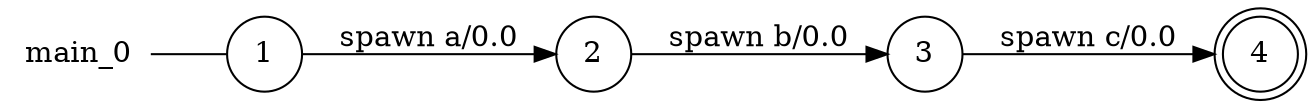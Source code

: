 digraph main_0 {
	rankdir="LR";
	n_0 [label="main_0", shape="plaintext"];
	n_1 [id="1", shape=circle, label="1"];
	n_0 -> n_1 [arrowhead=none];
	n_2 [id="2", shape=circle, label="2"];
	n_3 [id="4", shape=circle, label="3"];
	n_4 [id="3", shape=doublecircle, label="4"];

	n_2 -> n_3 [id="[$e|2]", label="spawn b/0.0"];
	n_3 -> n_4 [id="[$e|1]", label="spawn c/0.0"];
	n_1 -> n_2 [id="[$e|0]", label="spawn a/0.0"];
}

